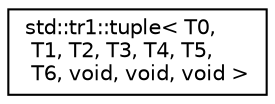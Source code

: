 digraph "类继承关系图"
{
  edge [fontname="Helvetica",fontsize="10",labelfontname="Helvetica",labelfontsize="10"];
  node [fontname="Helvetica",fontsize="10",shape=record];
  rankdir="LR";
  Node0 [label="std::tr1::tuple\< T0,\l T1, T2, T3, T4, T5,\l T6, void, void, void \>",height=0.2,width=0.4,color="black", fillcolor="white", style="filled",URL="$classstd_1_1tr1_1_1tuple_3_01_t0_00_01_t1_00_01_t2_00_01_t3_00_01_t4_00_01_t5_00_01_t6_00_01void_00_01void_00_01void_01_4.html"];
}
